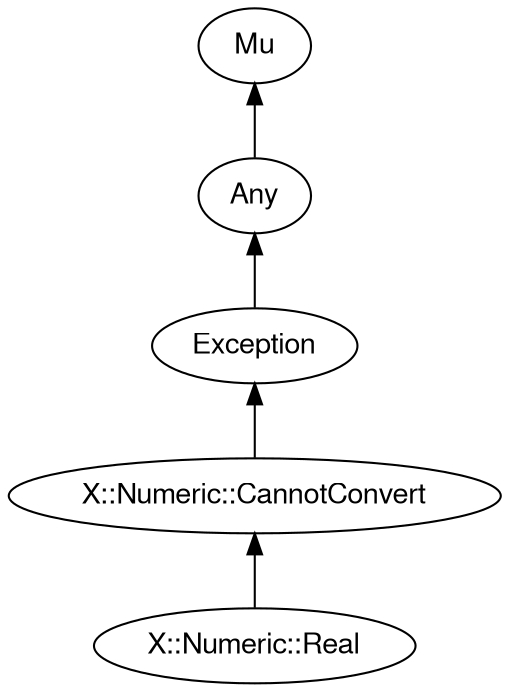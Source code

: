 digraph "perl6-type-graph" {
    rankdir=BT;
    splines=polyline;
    overlap=false; 
    graph [truecolor=true bgcolor="#FFFFFF"];
    // Types
    "X::Numeric::CannotConvert" [color="#000000", fontcolor="#000000", href="/type/X::Numeric::CannotConvert", fontname="FreeSans"];
    "Mu" [color="#000000", fontcolor="#000000", href="/type/Mu", fontname="FreeSans"];
    "Any" [color="#000000", fontcolor="#000000", href="/type/Any", fontname="FreeSans"];
    "Exception" [color="#000000", fontcolor="#000000", href="/type/Exception", fontname="FreeSans"];
    "X::Numeric::Real" [color="#000000", fontcolor="#000000", href="/type/X::Numeric::Real", fontname="FreeSans"];

    // Superclasses
    "X::Numeric::CannotConvert" -> "Exception" [color="#000000"];
    "Any" -> "Mu" [color="#000000"];
    "Exception" -> "Any" [color="#000000"];
    "X::Numeric::Real" -> "X::Numeric::CannotConvert" [color="#000000"];

    // Roles
}
